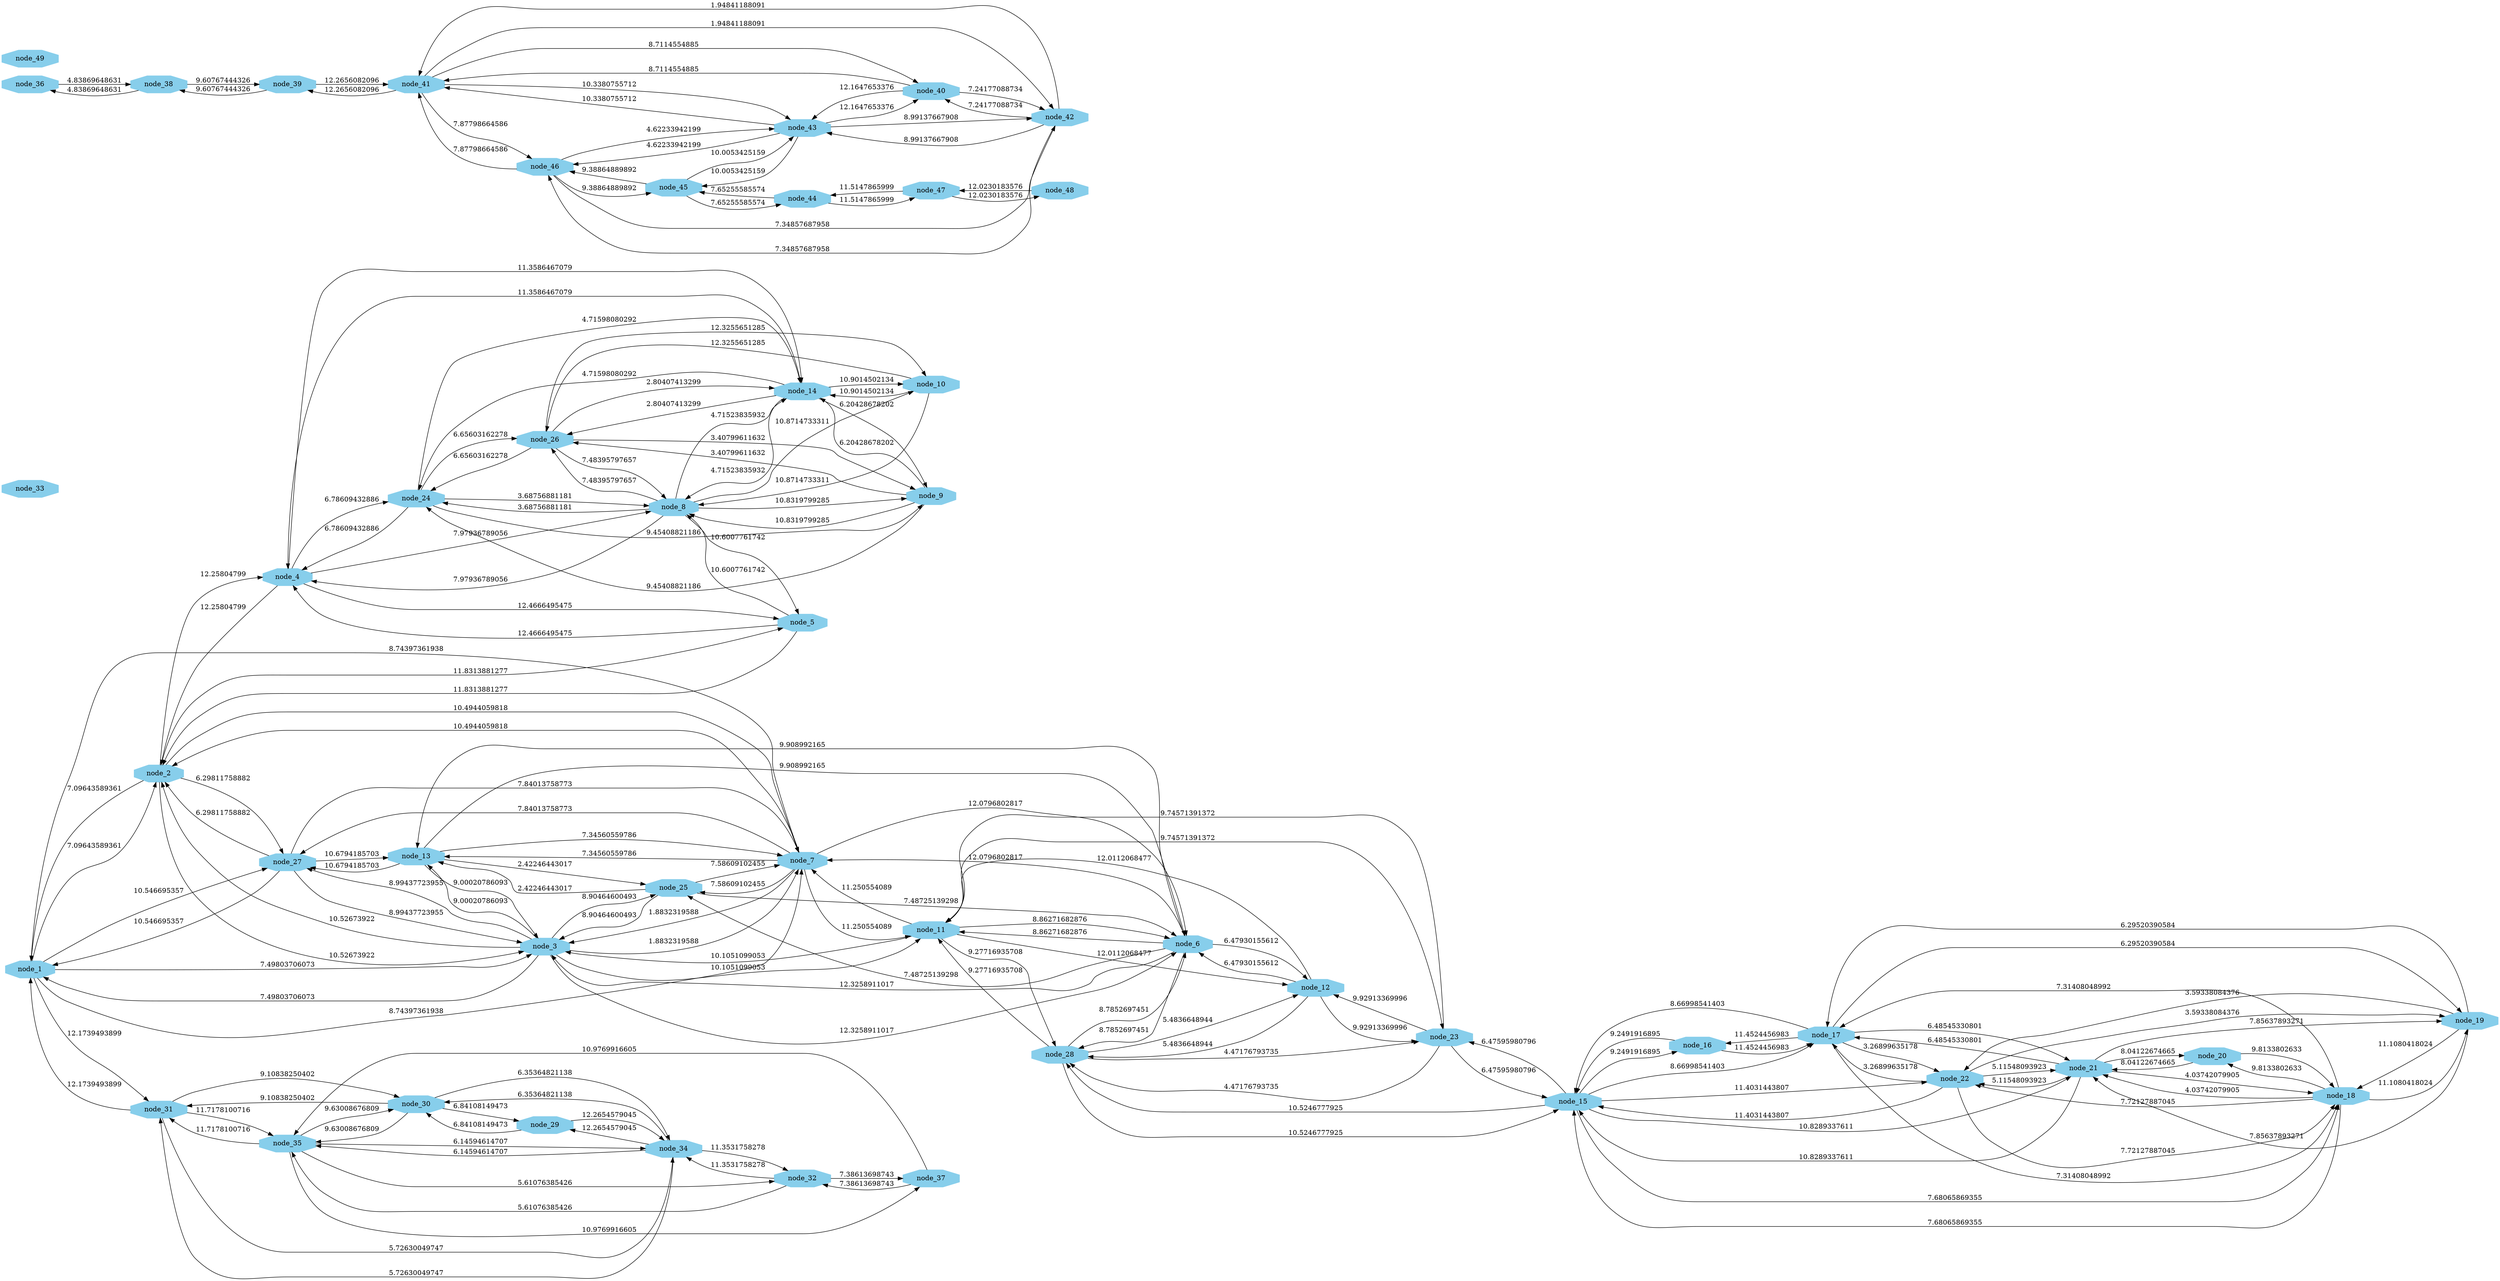 digraph G {
node [width=.3,height=.3,shape=octagon,style=filled,color=skyblue];
overlap="false";
rankdir="LR";
aspect="1";
node_1 [pos="40.6434512024,23.628220293!"];
node_2 [pos="47.7007895368,22.884326466!"];
node_3 [pos="39.5615263809,16.2086516772!"];
node_4 [pos="53.6848759281,33.5824782029!"];
node_5 [pos="59.5280008629,22.5699743125!"];
node_6 [pos="32.9125002209,5.82992138032!"];
node_7 [pos="40.9042102842,14.888135662!"];
node_8 [pos="61.6397915505,32.9582752124!"];
node_9 [pos="67.2365013956,42.2323588912!"];
node_10 [pos="71.3010360096,27.9733692062!"];
node_11 [pos="29.6824959893,14.0830918166!"];
node_12 [pos="27.4972448417,2.27234385719!"];
node_13 [pos="42.6338674418,7.74907355855!"];
node_14 [pos="64.635482215,36.5996087906!"];
node_15 [pos="14.6142612614,11.0514572903!"];
node_16 [pos="10.5326071024,2.75159908455!"];
node_17 [pos="6.26229855753,13.3781214415!"];
node_18 [pos="11.7730054379,18.1872672172!"];
node_19 [pos="0.794251954015,16.49742562!"];
node_20 [pos="9.01054417831,27.6038079823!"];
node_21 [pos="8.0007218794,19.6262402755!"];
node_22 [pos="4.35775541921,16.035009204!"];
node_23 [pos="20.9566193795,9.74281336017!"];
node_24 [pos="59.9341895452,36.2276919098!"];
node_25 [pos="40.2478404905,7.33049345512!"];
node_26 [pos="65.9496898986,39.0766412707!"];
node_27 [pos="48.5454050931,16.6430998458!"];
node_28 [pos="24.1633907289,6.62619243385!"];
node_29 [pos="16.4797719798,37.6789173822!"];
node_30 [pos="21.8553272579,33.4476289886!"];
node_31 [pos="29.4554883663,28.4276506056!"];
node_32 [pos="32.0770488322,44.6758125044!"];
node_33 [pos="20.5861737864,52.8814869191!"];
node_34 [pos="28.1839500968,34.0109925991!"];
node_35 [pos="28.7927974056,40.1267067028!"];
node_36 [pos="33.0279783227,57.2340248266!"];
node_37 [pos="39.3209803195,43.2334269098!"];
node_38 [pos="32.945404344,62.0720166853!"];
node_39 [pos="34.03704421,71.6174727043!"];
node_40 [pos="39.9134072575,85.1142942551!"];
node_41 [pos="44.6345488351,77.7930731183!"];
node_42 [pos="44.7641571388,79.7371694496!"];
node_43 [pos="52.0772943737,84.9681233175!"];
node_44 [pos="67.6939124977,85.7635103745!"];
node_45 [pos="61.4185775415,81.3838092075!"];
node_46 [pos="52.0874867731,80.3457951328!"];
node_47 [pos="79.1460595017,84.5640774092!"];
node_48 [pos="84.2390862899,73.6730697165!"];
node_49 [pos="93.0891984484,83.7718393267!"];
      node_32 -> node_35 [label="5.61076385426"];
      node_32 -> node_34 [label="11.3531758278"];
      node_32 -> node_37 [label="7.38613698743"];
      node_46 -> node_41 [label="7.87798664586"];
      node_46 -> node_42 [label="7.34857687958"];
      node_46 -> node_43 [label="4.62233942199"];
      node_46 -> node_45 [label="9.38864889892"];
      node_35 -> node_31 [label="11.7178100716"];
      node_35 -> node_30 [label="9.63008676809"];
      node_35 -> node_32 [label="5.61076385426"];
      node_35 -> node_34 [label="6.14594614707"];
      node_35 -> node_37 [label="10.9769916605"];
      node_47 -> node_48 [label="12.0230183576"];
      node_47 -> node_44 [label="11.5147865999"];
      node_42 -> node_40 [label="7.24177088734"];
      node_42 -> node_41 [label="1.94841188091"];
      node_42 -> node_43 [label="8.99137667908"];
      node_42 -> node_46 [label="7.34857687958"];
      node_34 -> node_31 [label="5.72630049747"];
      node_34 -> node_30 [label="6.35364821138"];
      node_34 -> node_32 [label="11.3531758278"];
      node_34 -> node_35 [label="6.14594614707"];
      node_34 -> node_29 [label="12.2654579045"];
      node_26 -> node_24 [label="6.65603162278"];
      node_26 -> node_10 [label="12.3255651285"];
      node_26 -> node_14 [label="2.80407413299"];
      node_26 -> node_9 [label="3.40799611632"];
      node_26 -> node_8 [label="7.48395797657"];
      node_27 -> node_7 [label="7.84013758773"];
      node_27 -> node_13 [label="10.6794185703"];
      node_27 -> node_3 [label="8.99437723955"];
      node_27 -> node_2 [label="6.29811758882"];
      node_27 -> node_1 [label="10.546695357"];
      node_24 -> node_26 [label="6.65603162278"];
      node_24 -> node_4 [label="6.78609432886"];
      node_24 -> node_14 [label="4.71598080292"];
      node_24 -> node_9 [label="9.45408821186"];
      node_24 -> node_8 [label="3.68756881181"];
      node_25 -> node_7 [label="7.58609102455"];
      node_25 -> node_6 [label="7.48725139298"];
      node_25 -> node_13 [label="2.42246443017"];
      node_25 -> node_3 [label="8.90464600493"];
      node_22 -> node_17 [label="3.26899635178"];
      node_22 -> node_15 [label="11.4031443807"];
      node_22 -> node_21 [label="5.11548093923"];
      node_22 -> node_19 [label="3.59338084376"];
      node_22 -> node_18 [label="7.72127887045"];
      node_23 -> node_28 [label="4.47176793735"];
      node_23 -> node_15 [label="6.47595980796"];
      node_23 -> node_12 [label="9.92913369996"];
      node_23 -> node_11 [label="9.74571391372"];
      node_20 -> node_21 [label="8.04122674665"];
      node_20 -> node_18 [label="9.8133802633"];
      node_21 -> node_19 [label="7.85637893271"];
      node_21 -> node_18 [label="4.03742079905"];
      node_21 -> node_17 [label="6.48545330801"];
      node_21 -> node_15 [label="10.8289337611"];
      node_21 -> node_22 [label="5.11548093923"];
      node_21 -> node_20 [label="8.04122674665"];
      node_48 -> node_47 [label="12.0230183576"];
      node_36 -> node_38 [label="4.83869648631"];
      node_28 -> node_6 [label="8.7852697451"];
      node_28 -> node_15 [label="10.5246777925"];
      node_28 -> node_12 [label="5.4836648944"];
      node_28 -> node_11 [label="9.27716935708"];
      node_28 -> node_23 [label="4.47176793735"];
      node_29 -> node_30 [label="6.84108149473"];
      node_29 -> node_34 [label="12.2654579045"];
      node_37 -> node_32 [label="7.38613698743"];
      node_37 -> node_35 [label="10.9769916605"];
      node_9 -> node_26 [label="3.40799611632"];
      node_9 -> node_24 [label="9.45408821186"];
      node_9 -> node_14 [label="6.20428678202"];
      node_9 -> node_8 [label="10.8319799285"];
      node_8 -> node_14 [label="4.71523835932"];
      node_8 -> node_9 [label="10.8319799285"];
      node_8 -> node_5 [label="10.6007761742"];
      node_8 -> node_4 [label="7.97936789056"];
      node_8 -> node_10 [label="10.8714733311"];
      node_8 -> node_26 [label="7.48395797657"];
      node_8 -> node_24 [label="3.68756881181"];
      node_7 -> node_3 [label="1.8832319588"];
      node_7 -> node_6 [label="12.0796802817"];
      node_7 -> node_13 [label="7.34560559786"];
      node_7 -> node_2 [label="10.4944059818"];
      node_7 -> node_1 [label="8.74397361938"];
      node_7 -> node_27 [label="7.84013758773"];
      node_7 -> node_25 [label="7.58609102455"];
      node_7 -> node_11 [label="11.250554089"];
      node_6 -> node_7 [label="12.0796802817"];
      node_6 -> node_3 [label="12.3258911017"];
      node_6 -> node_13 [label="9.908992165"];
      node_6 -> node_12 [label="6.47930155612"];
      node_6 -> node_11 [label="8.86271682876"];
      node_6 -> node_25 [label="7.48725139298"];
      node_6 -> node_28 [label="8.7852697451"];
      node_5 -> node_4 [label="12.4666495475"];
      node_5 -> node_2 [label="11.8313881277"];
      node_5 -> node_8 [label="10.6007761742"];
      node_4 -> node_24 [label="6.78609432886"];
      node_4 -> node_5 [label="12.4666495475"];
      node_4 -> node_14 [label="11.3586467079"];
      node_4 -> node_2 [label="12.25804799"];
      node_4 -> node_8 [label="7.97936789056"];
      node_3 -> node_7 [label="1.8832319588"];
      node_3 -> node_6 [label="12.3258911017"];
      node_3 -> node_13 [label="9.00020786093"];
      node_3 -> node_2 [label="10.52673922"];
      node_3 -> node_1 [label="7.49803706073"];
      node_3 -> node_27 [label="8.99437723955"];
      node_3 -> node_25 [label="8.90464600493"];
      node_3 -> node_11 [label="10.1051099053"];
      node_2 -> node_7 [label="10.4944059818"];
      node_2 -> node_5 [label="11.8313881277"];
      node_2 -> node_4 [label="12.25804799"];
      node_2 -> node_3 [label="10.52673922"];
      node_2 -> node_1 [label="7.09643589361"];
      node_2 -> node_27 [label="6.29811758882"];
      node_1 -> node_7 [label="8.74397361938"];
      node_1 -> node_27 [label="10.546695357"];
      node_1 -> node_3 [label="7.49803706073"];
      node_1 -> node_2 [label="7.09643589361"];
      node_1 -> node_31 [label="12.1739493899"];
      node_40 -> node_41 [label="8.7114554885"];
      node_40 -> node_42 [label="7.24177088734"];
      node_40 -> node_43 [label="12.1647653376"];
      node_39 -> node_38 [label="9.60767444326"];
      node_39 -> node_41 [label="12.2656082096"];
      node_38 -> node_39 [label="9.60767444326"];
      node_38 -> node_36 [label="4.83869648631"];
      node_19 -> node_17 [label="6.29520390584"];
      node_19 -> node_21 [label="7.85637893271"];
      node_19 -> node_22 [label="3.59338084376"];
      node_19 -> node_18 [label="11.1080418024"];
      node_18 -> node_19 [label="11.1080418024"];
      node_18 -> node_17 [label="7.31408048992"];
      node_18 -> node_15 [label="7.68065869355"];
      node_18 -> node_22 [label="7.72127887045"];
      node_18 -> node_20 [label="9.8133802633"];
      node_18 -> node_21 [label="4.03742079905"];
      node_17 -> node_19 [label="6.29520390584"];
      node_17 -> node_18 [label="7.31408048992"];
      node_17 -> node_16 [label="11.4524456983"];
      node_17 -> node_15 [label="8.66998541403"];
      node_17 -> node_22 [label="3.26899635178"];
      node_17 -> node_21 [label="6.48545330801"];
      node_16 -> node_17 [label="11.4524456983"];
      node_16 -> node_15 [label="9.2491916895"];
      node_15 -> node_18 [label="7.68065869355"];
      node_15 -> node_17 [label="8.66998541403"];
      node_15 -> node_16 [label="9.2491916895"];
      node_15 -> node_22 [label="11.4031443807"];
      node_15 -> node_23 [label="6.47595980796"];
      node_15 -> node_21 [label="10.8289337611"];
      node_15 -> node_28 [label="10.5246777925"];
      node_14 -> node_9 [label="6.20428678202"];
      node_14 -> node_8 [label="4.71523835932"];
      node_14 -> node_4 [label="11.3586467079"];
      node_14 -> node_10 [label="10.9014502134"];
      node_14 -> node_26 [label="2.80407413299"];
      node_14 -> node_24 [label="4.71598080292"];
      node_13 -> node_7 [label="7.34560559786"];
      node_13 -> node_6 [label="9.908992165"];
      node_13 -> node_25 [label="2.42246443017"];
      node_13 -> node_3 [label="9.00020786093"];
      node_13 -> node_27 [label="10.6794185703"];
      node_12 -> node_6 [label="6.47930155612"];
      node_12 -> node_28 [label="5.4836648944"];
      node_12 -> node_23 [label="9.92913369996"];
      node_12 -> node_11 [label="12.0112068477"];
      node_11 -> node_7 [label="11.250554089"];
      node_11 -> node_6 [label="8.86271682876"];
      node_11 -> node_3 [label="10.1051099053"];
      node_11 -> node_12 [label="12.0112068477"];
      node_11 -> node_23 [label="9.74571391372"];
      node_11 -> node_28 [label="9.27716935708"];
      node_10 -> node_26 [label="12.3255651285"];
      node_10 -> node_14 [label="10.9014502134"];
      node_10 -> node_8 [label="10.8714733311"];
      node_41 -> node_39 [label="12.2656082096"];
      node_41 -> node_40 [label="8.7114554885"];
      node_41 -> node_42 [label="1.94841188091"];
      node_41 -> node_43 [label="10.3380755712"];
      node_41 -> node_46 [label="7.87798664586"];
      node_31 -> node_30 [label="9.10838250402"];
      node_31 -> node_35 [label="11.7178100716"];
      node_31 -> node_34 [label="5.72630049747"];
      node_31 -> node_1 [label="12.1739493899"];
      node_43 -> node_40 [label="12.1647653376"];
      node_43 -> node_41 [label="10.3380755712"];
      node_43 -> node_42 [label="8.99137667908"];
      node_43 -> node_45 [label="10.0053425159"];
      node_43 -> node_46 [label="4.62233942199"];
      node_30 -> node_31 [label="9.10838250402"];
      node_30 -> node_35 [label="9.63008676809"];
      node_30 -> node_34 [label="6.35364821138"];
      node_30 -> node_29 [label="6.84108149473"];
      node_44 -> node_45 [label="7.65255585574"];
      node_44 -> node_47 [label="11.5147865999"];
      node_45 -> node_43 [label="10.0053425159"];
      node_45 -> node_44 [label="7.65255585574"];
      node_45 -> node_46 [label="9.38864889892"];
}